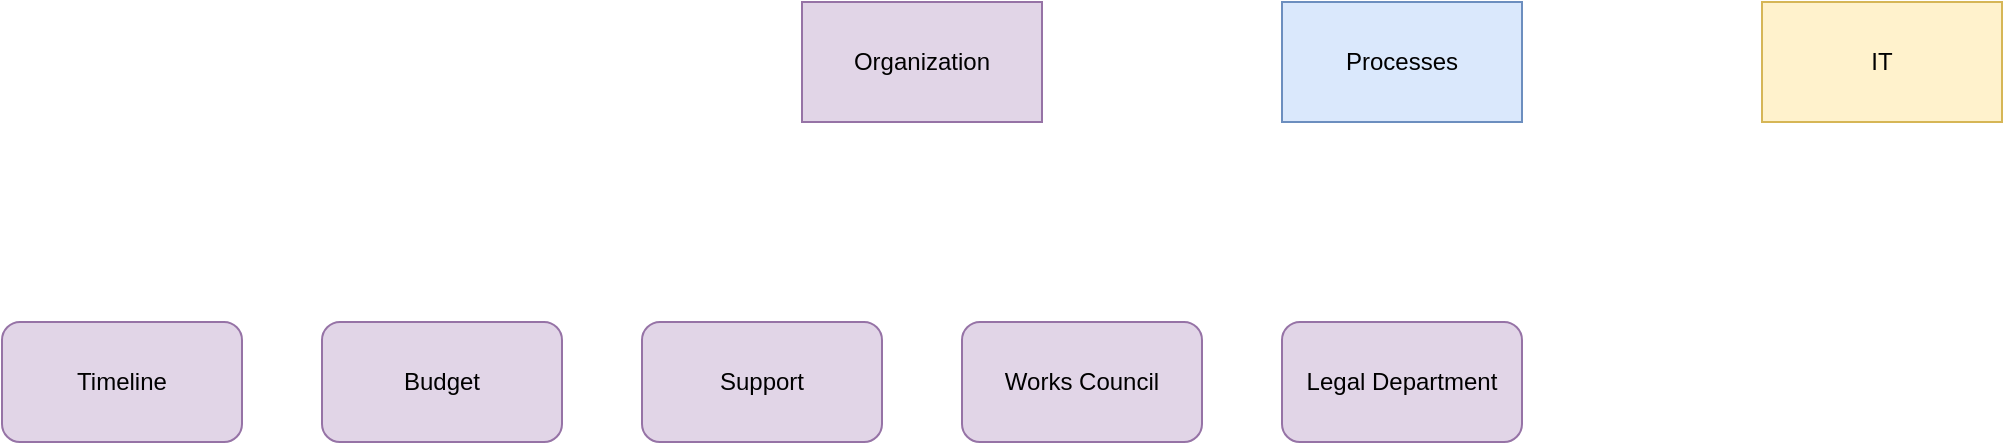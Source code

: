 <mxfile pages="1" version="11.2.1" type="github"><diagram id="6UhvuR8kAws0gX8IWzRO" name="Page-1"><mxGraphModel dx="1858" dy="361" grid="1" gridSize="10" guides="1" tooltips="1" connect="1" arrows="1" fold="1" page="1" pageScale="1" pageWidth="1100" pageHeight="850" math="0" shadow="0"><root><mxCell id="0"/><mxCell id="1" parent="0"/><mxCell id="fvCxbZBQa9XaLPpQ3wIv-1" value="Processes" style="rounded=0;whiteSpace=wrap;html=1;fillColor=#dae8fc;strokeColor=#6c8ebf;" vertex="1" parent="1"><mxGeometry x="360" y="120" width="120" height="60" as="geometry"/></mxCell><mxCell id="fvCxbZBQa9XaLPpQ3wIv-2" value="IT" style="rounded=0;whiteSpace=wrap;html=1;fillColor=#fff2cc;strokeColor=#d6b656;" vertex="1" parent="1"><mxGeometry x="600" y="120" width="120" height="60" as="geometry"/></mxCell><mxCell id="fvCxbZBQa9XaLPpQ3wIv-3" value="Organization" style="rounded=0;whiteSpace=wrap;html=1;fillColor=#e1d5e7;strokeColor=#9673a6;" vertex="1" parent="1"><mxGeometry x="120" y="120" width="120" height="60" as="geometry"/></mxCell><mxCell id="fvCxbZBQa9XaLPpQ3wIv-5" value="Support" style="rounded=1;whiteSpace=wrap;html=1;fillColor=#e1d5e7;strokeColor=#9673a6;" vertex="1" parent="1"><mxGeometry x="40" y="280" width="120" height="60" as="geometry"/></mxCell><mxCell id="fvCxbZBQa9XaLPpQ3wIv-6" value="Works Council" style="rounded=1;whiteSpace=wrap;html=1;fillColor=#e1d5e7;strokeColor=#9673a6;" vertex="1" parent="1"><mxGeometry x="200" y="280" width="120" height="60" as="geometry"/></mxCell><mxCell id="fvCxbZBQa9XaLPpQ3wIv-7" value="Legal Department" style="rounded=1;whiteSpace=wrap;html=1;fillColor=#e1d5e7;strokeColor=#9673a6;" vertex="1" parent="1"><mxGeometry x="360" y="280" width="120" height="60" as="geometry"/></mxCell><mxCell id="fvCxbZBQa9XaLPpQ3wIv-8" value="Budget" style="rounded=1;whiteSpace=wrap;html=1;fillColor=#e1d5e7;strokeColor=#9673a6;" vertex="1" parent="1"><mxGeometry x="-120" y="280" width="120" height="60" as="geometry"/></mxCell><mxCell id="fvCxbZBQa9XaLPpQ3wIv-9" value="Timeline" style="rounded=1;whiteSpace=wrap;html=1;fillColor=#e1d5e7;strokeColor=#9673a6;" vertex="1" parent="1"><mxGeometry x="-280" y="280" width="120" height="60" as="geometry"/></mxCell></root></mxGraphModel></diagram></mxfile>